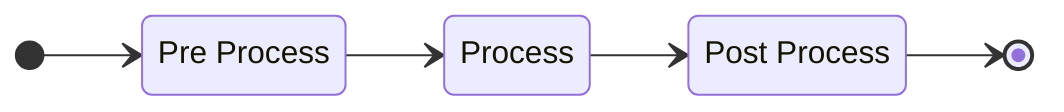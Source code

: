 stateDiagram
    direction LR
    [*] --> Pre
    Pre --> Process
    Process --> Post
    Post --> [*]
    Pre : Pre Process
    Process : Process
    Post : Post Process